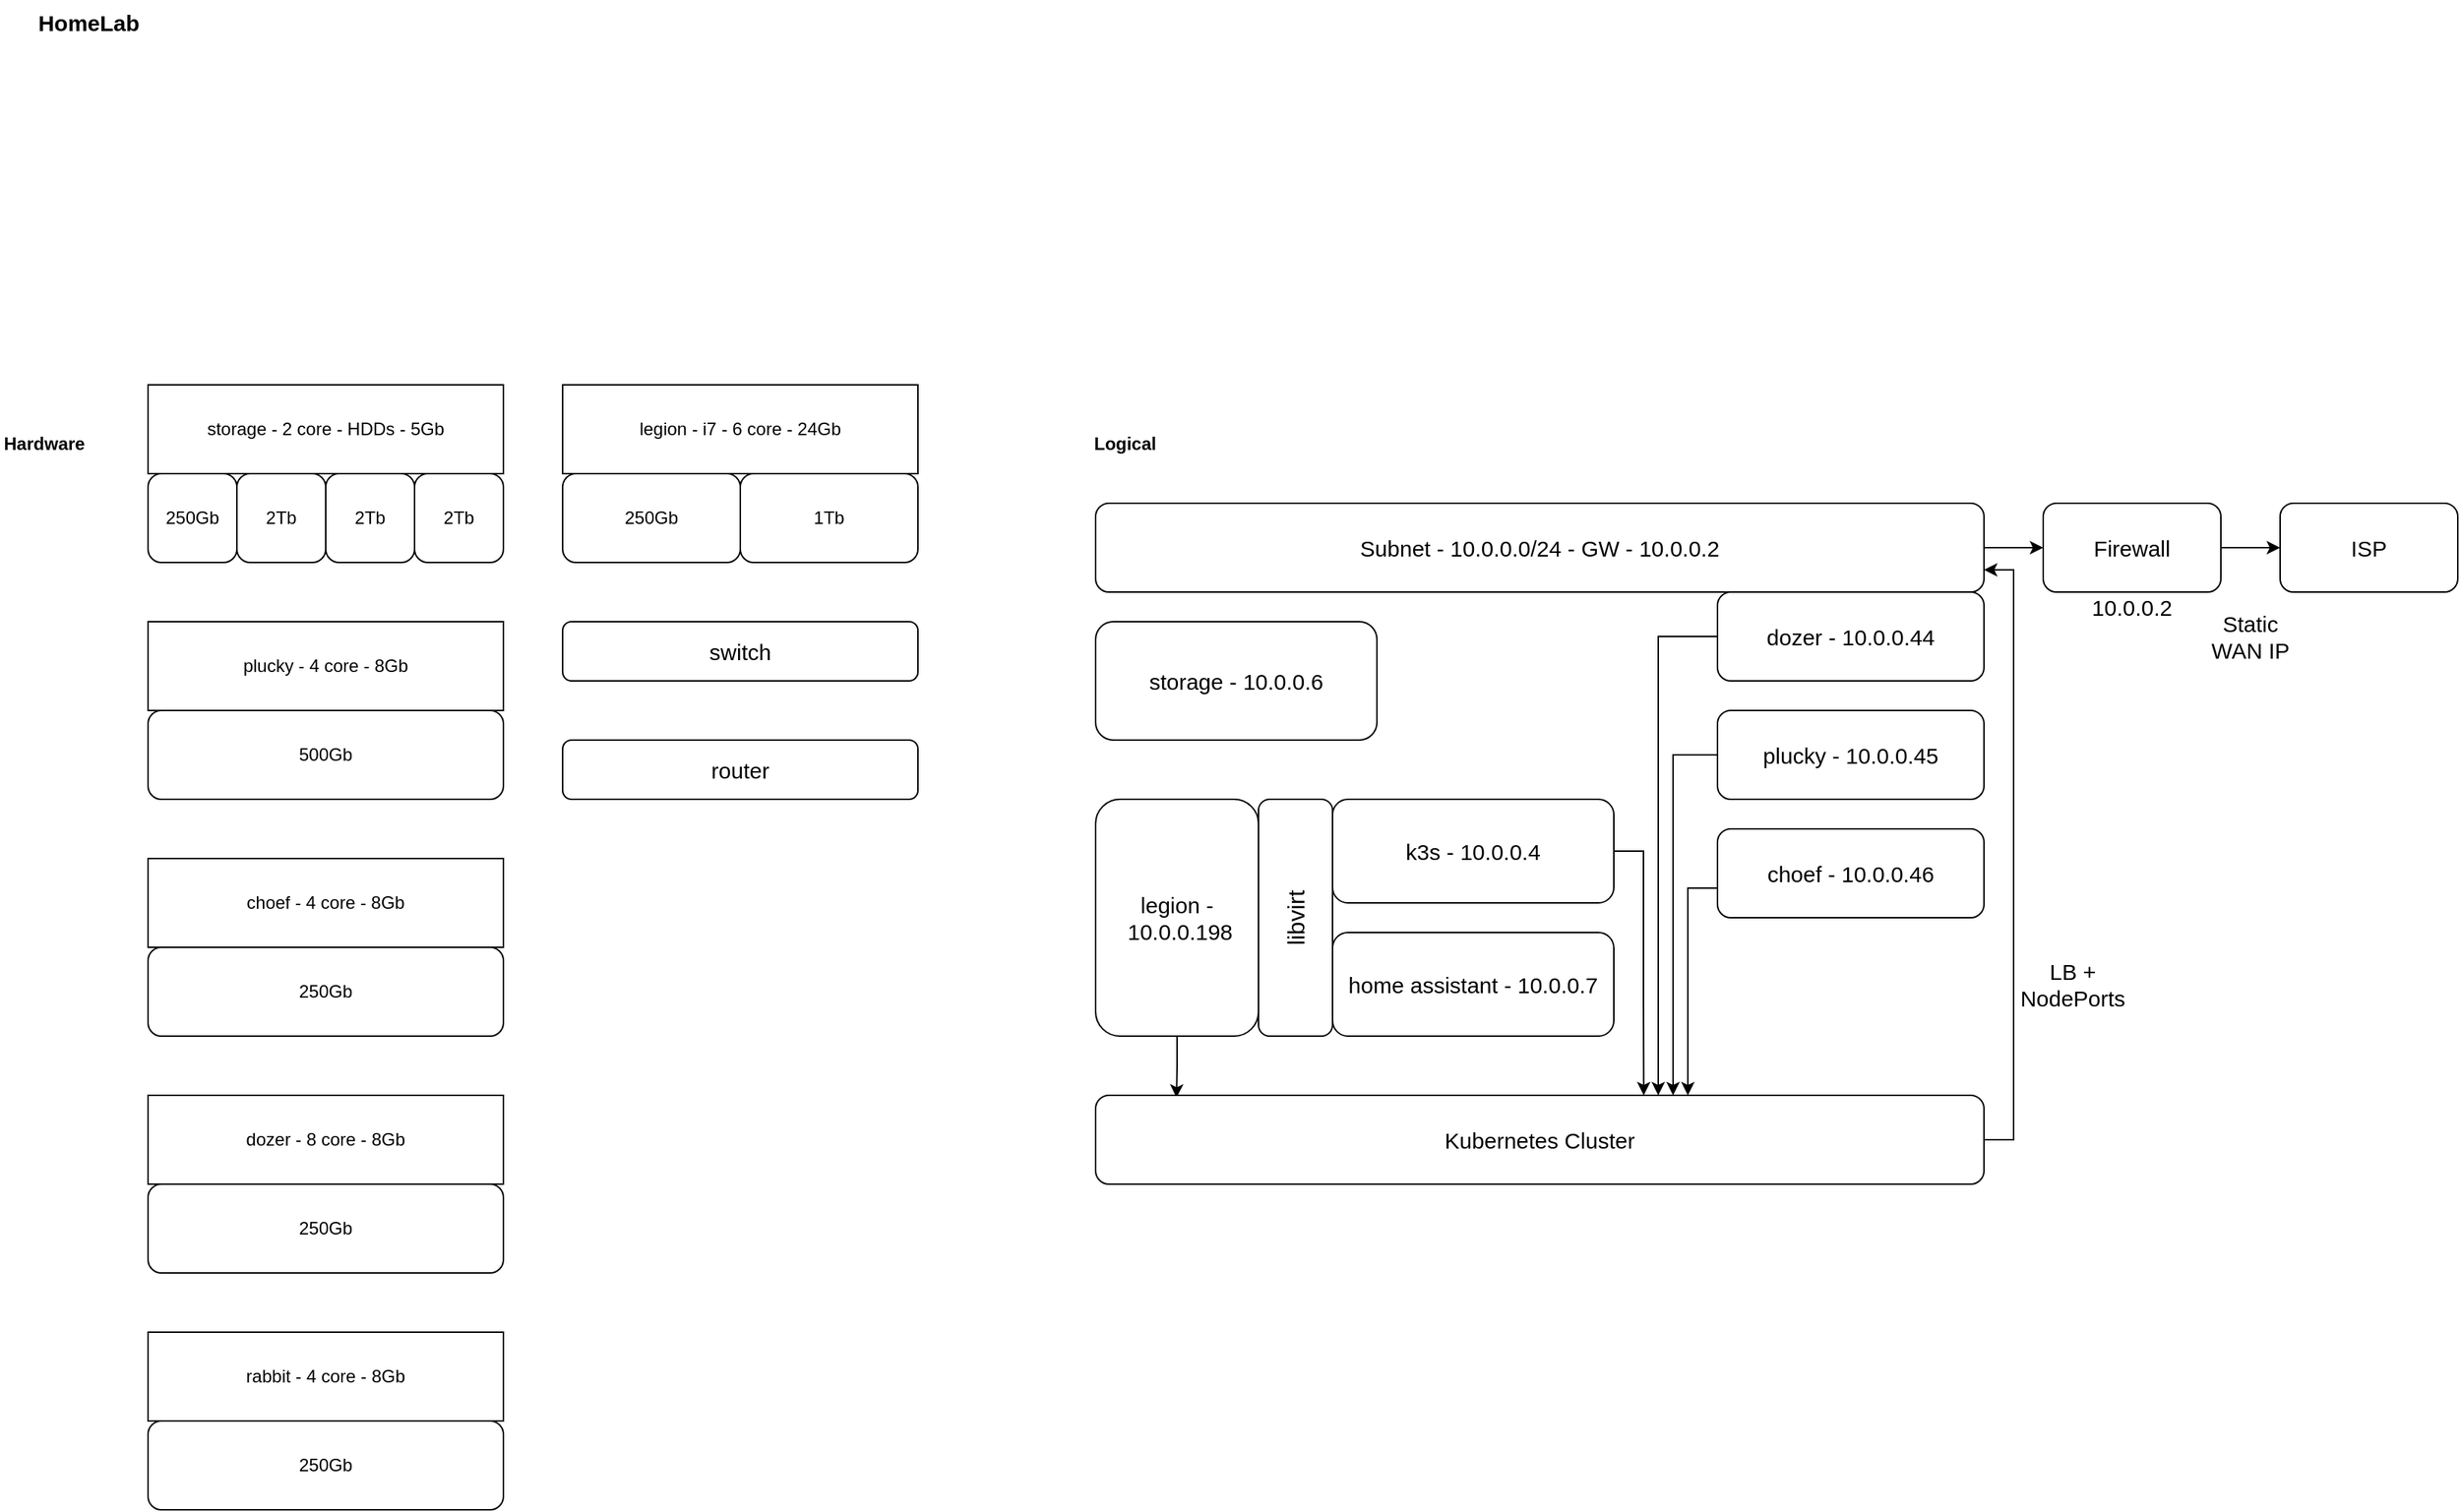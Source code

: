 <mxfile version="16.0.2" type="device" pages="2"><diagram id="ow2UwF0JuZXWTyCjWE-q" name="Basics"><mxGraphModel dx="2402" dy="1032" grid="1" gridSize="10" guides="1" tooltips="1" connect="1" arrows="1" fold="1" page="1" pageScale="1" pageWidth="1100" pageHeight="2200" math="0" shadow="0"><root><mxCell id="0"/><mxCell id="1" parent="0"/><mxCell id="RqQmH-BL0mzZGJ3yt0N3-1" value="storage - 2 core - HDDs - 5Gb" style="rounded=0;whiteSpace=wrap;html=1;" parent="1" vertex="1"><mxGeometry x="120" y="280" width="240" height="60" as="geometry"/></mxCell><mxCell id="RqQmH-BL0mzZGJ3yt0N3-2" value="HomeLab" style="text;html=1;strokeColor=none;fillColor=none;align=center;verticalAlign=middle;whiteSpace=wrap;rounded=0;fontStyle=1;fontSize=15;" parent="1" vertex="1"><mxGeometry x="50" y="20" width="60" height="30" as="geometry"/></mxCell><mxCell id="RqQmH-BL0mzZGJ3yt0N3-3" value="250Gb" style="rounded=1;whiteSpace=wrap;html=1;" parent="1" vertex="1"><mxGeometry x="120" y="340" width="60" height="60" as="geometry"/></mxCell><mxCell id="RqQmH-BL0mzZGJ3yt0N3-4" value="2Tb" style="rounded=1;whiteSpace=wrap;html=1;" parent="1" vertex="1"><mxGeometry x="180" y="340" width="60" height="60" as="geometry"/></mxCell><mxCell id="RqQmH-BL0mzZGJ3yt0N3-5" value="2Tb" style="rounded=1;whiteSpace=wrap;html=1;" parent="1" vertex="1"><mxGeometry x="240" y="340" width="60" height="60" as="geometry"/></mxCell><mxCell id="RqQmH-BL0mzZGJ3yt0N3-6" value="2Tb" style="rounded=1;whiteSpace=wrap;html=1;" parent="1" vertex="1"><mxGeometry x="300" y="340" width="60" height="60" as="geometry"/></mxCell><mxCell id="RqQmH-BL0mzZGJ3yt0N3-7" value="legion - i7 - 6 core - 24Gb" style="rounded=0;whiteSpace=wrap;html=1;" parent="1" vertex="1"><mxGeometry x="400" y="280" width="240" height="60" as="geometry"/></mxCell><mxCell id="RqQmH-BL0mzZGJ3yt0N3-8" value="250Gb" style="rounded=1;whiteSpace=wrap;html=1;" parent="1" vertex="1"><mxGeometry x="400" y="340" width="120" height="60" as="geometry"/></mxCell><mxCell id="RqQmH-BL0mzZGJ3yt0N3-9" value="1Tb" style="rounded=1;whiteSpace=wrap;html=1;" parent="1" vertex="1"><mxGeometry x="520" y="340" width="120" height="60" as="geometry"/></mxCell><mxCell id="RqQmH-BL0mzZGJ3yt0N3-13" value="Hardware" style="text;html=1;strokeColor=none;fillColor=none;align=center;verticalAlign=middle;whiteSpace=wrap;rounded=0;fontStyle=1" parent="1" vertex="1"><mxGeometry x="20" y="305" width="60" height="30" as="geometry"/></mxCell><mxCell id="RqQmH-BL0mzZGJ3yt0N3-15" value="plucky - 4 core - 8Gb" style="rounded=0;whiteSpace=wrap;html=1;" parent="1" vertex="1"><mxGeometry x="120" y="440" width="240" height="60" as="geometry"/></mxCell><mxCell id="RqQmH-BL0mzZGJ3yt0N3-16" value="500Gb" style="rounded=1;whiteSpace=wrap;html=1;" parent="1" vertex="1"><mxGeometry x="120" y="500" width="240" height="60" as="geometry"/></mxCell><mxCell id="RqQmH-BL0mzZGJ3yt0N3-18" value="choef - 4 core - 8Gb" style="rounded=0;whiteSpace=wrap;html=1;" parent="1" vertex="1"><mxGeometry x="120" y="600" width="240" height="60" as="geometry"/></mxCell><mxCell id="RqQmH-BL0mzZGJ3yt0N3-19" value="250Gb" style="rounded=1;whiteSpace=wrap;html=1;" parent="1" vertex="1"><mxGeometry x="120" y="660" width="240" height="60" as="geometry"/></mxCell><mxCell id="RqQmH-BL0mzZGJ3yt0N3-20" value="dozer - 8 core - 8Gb" style="rounded=0;whiteSpace=wrap;html=1;" parent="1" vertex="1"><mxGeometry x="120" y="760" width="240" height="60" as="geometry"/></mxCell><mxCell id="RqQmH-BL0mzZGJ3yt0N3-21" value="250Gb" style="rounded=1;whiteSpace=wrap;html=1;" parent="1" vertex="1"><mxGeometry x="120" y="820" width="240" height="60" as="geometry"/></mxCell><mxCell id="RqQmH-BL0mzZGJ3yt0N3-22" value="rabbit - 4 core - 8Gb" style="rounded=0;whiteSpace=wrap;html=1;" parent="1" vertex="1"><mxGeometry x="120" y="920" width="240" height="60" as="geometry"/></mxCell><mxCell id="RqQmH-BL0mzZGJ3yt0N3-23" value="250Gb" style="rounded=1;whiteSpace=wrap;html=1;" parent="1" vertex="1"><mxGeometry x="120" y="980" width="240" height="60" as="geometry"/></mxCell><mxCell id="RqQmH-BL0mzZGJ3yt0N3-24" value="switch" style="rounded=1;whiteSpace=wrap;html=1;fontSize=15;" parent="1" vertex="1"><mxGeometry x="400" y="440" width="240" height="40" as="geometry"/></mxCell><mxCell id="RqQmH-BL0mzZGJ3yt0N3-26" value="router" style="rounded=1;whiteSpace=wrap;html=1;fontSize=15;" parent="1" vertex="1"><mxGeometry x="400" y="520" width="240" height="40" as="geometry"/></mxCell><mxCell id="RqQmH-BL0mzZGJ3yt0N3-29" value="Logical" style="text;html=1;strokeColor=none;fillColor=none;align=center;verticalAlign=middle;whiteSpace=wrap;rounded=0;fontStyle=1" parent="1" vertex="1"><mxGeometry x="750" y="305" width="60" height="30" as="geometry"/></mxCell><mxCell id="RqQmH-BL0mzZGJ3yt0N3-52" style="edgeStyle=orthogonalEdgeStyle;rounded=0;orthogonalLoop=1;jettySize=auto;html=1;fontSize=15;" parent="1" source="RqQmH-BL0mzZGJ3yt0N3-30" target="RqQmH-BL0mzZGJ3yt0N3-47" edge="1"><mxGeometry relative="1" as="geometry"/></mxCell><mxCell id="RqQmH-BL0mzZGJ3yt0N3-30" value="Subnet - 10.0.0.0/24 - GW - 10.0.0.2" style="rounded=1;whiteSpace=wrap;html=1;fontSize=15;" parent="1" vertex="1"><mxGeometry x="760" y="360" width="600" height="60" as="geometry"/></mxCell><mxCell id="RqQmH-BL0mzZGJ3yt0N3-31" value="storage -&amp;nbsp;10.0.0.6" style="rounded=1;whiteSpace=wrap;html=1;fontSize=15;" parent="1" vertex="1"><mxGeometry x="760" y="440" width="190" height="80" as="geometry"/></mxCell><mxCell id="RqQmH-BL0mzZGJ3yt0N3-45" style="edgeStyle=orthogonalEdgeStyle;rounded=0;orthogonalLoop=1;jettySize=auto;html=1;entryX=0.617;entryY=0;entryDx=0;entryDy=0;entryPerimeter=0;fontSize=15;" parent="1" source="RqQmH-BL0mzZGJ3yt0N3-32" target="RqQmH-BL0mzZGJ3yt0N3-40" edge="1"><mxGeometry relative="1" as="geometry"><Array as="points"><mxPoint x="1130" y="595"/><mxPoint x="1130" y="695"/><mxPoint x="1130" y="695"/></Array></mxGeometry></mxCell><mxCell id="RqQmH-BL0mzZGJ3yt0N3-32" value="k3s - 10.0.0.4" style="rounded=1;whiteSpace=wrap;html=1;fontSize=15;" parent="1" vertex="1"><mxGeometry x="920" y="560" width="190" height="70" as="geometry"/></mxCell><mxCell id="RqQmH-BL0mzZGJ3yt0N3-46" style="edgeStyle=orthogonalEdgeStyle;rounded=0;orthogonalLoop=1;jettySize=auto;html=1;entryX=0.091;entryY=0.026;entryDx=0;entryDy=0;entryPerimeter=0;fontSize=15;" parent="1" source="RqQmH-BL0mzZGJ3yt0N3-33" target="RqQmH-BL0mzZGJ3yt0N3-40" edge="1"><mxGeometry relative="1" as="geometry"/></mxCell><mxCell id="RqQmH-BL0mzZGJ3yt0N3-33" value="legion -&amp;nbsp;10.0.0.198" style="rounded=1;whiteSpace=wrap;html=1;fontSize=15;" parent="1" vertex="1"><mxGeometry x="760" y="560" width="110" height="160" as="geometry"/></mxCell><mxCell id="RqQmH-BL0mzZGJ3yt0N3-34" value="home assistant - 10.0.0.7" style="rounded=1;whiteSpace=wrap;html=1;fontSize=15;" parent="1" vertex="1"><mxGeometry x="920" y="650" width="190" height="70" as="geometry"/></mxCell><mxCell id="RqQmH-BL0mzZGJ3yt0N3-35" value="libvirt" style="rounded=1;whiteSpace=wrap;html=1;fontSize=16;horizontal=0;verticalAlign=middle;" parent="1" vertex="1"><mxGeometry x="870" y="560" width="50" height="160" as="geometry"/></mxCell><mxCell id="RqQmH-BL0mzZGJ3yt0N3-43" style="edgeStyle=orthogonalEdgeStyle;rounded=0;orthogonalLoop=1;jettySize=auto;html=1;fontSize=15;" parent="1" source="RqQmH-BL0mzZGJ3yt0N3-36" target="RqQmH-BL0mzZGJ3yt0N3-40" edge="1"><mxGeometry relative="1" as="geometry"><Array as="points"><mxPoint x="1140" y="450"/></Array></mxGeometry></mxCell><mxCell id="RqQmH-BL0mzZGJ3yt0N3-36" value="dozer -&amp;nbsp;10.0.0.44" style="rounded=1;whiteSpace=wrap;html=1;fontSize=15;" parent="1" vertex="1"><mxGeometry x="1180" y="420" width="180" height="60" as="geometry"/></mxCell><mxCell id="RqQmH-BL0mzZGJ3yt0N3-42" style="edgeStyle=orthogonalEdgeStyle;rounded=0;orthogonalLoop=1;jettySize=auto;html=1;fontSize=15;" parent="1" source="RqQmH-BL0mzZGJ3yt0N3-37" target="RqQmH-BL0mzZGJ3yt0N3-40" edge="1"><mxGeometry relative="1" as="geometry"><mxPoint x="1150" y="700" as="targetPoint"/><Array as="points"><mxPoint x="1150" y="530"/></Array></mxGeometry></mxCell><mxCell id="RqQmH-BL0mzZGJ3yt0N3-37" value="plucky -&amp;nbsp;10.0.0.45" style="rounded=1;whiteSpace=wrap;html=1;fontSize=15;" parent="1" vertex="1"><mxGeometry x="1180" y="500" width="180" height="60" as="geometry"/></mxCell><mxCell id="RqQmH-BL0mzZGJ3yt0N3-41" style="edgeStyle=orthogonalEdgeStyle;rounded=0;orthogonalLoop=1;jettySize=auto;html=1;fontSize=15;" parent="1" source="RqQmH-BL0mzZGJ3yt0N3-38" target="RqQmH-BL0mzZGJ3yt0N3-40" edge="1"><mxGeometry relative="1" as="geometry"><Array as="points"><mxPoint x="1160" y="620"/></Array></mxGeometry></mxCell><mxCell id="RqQmH-BL0mzZGJ3yt0N3-38" value="choef - 10.0.0.46" style="rounded=1;whiteSpace=wrap;html=1;fontSize=15;" parent="1" vertex="1"><mxGeometry x="1180" y="580" width="180" height="60" as="geometry"/></mxCell><mxCell id="RqQmH-BL0mzZGJ3yt0N3-55" style="edgeStyle=orthogonalEdgeStyle;rounded=0;orthogonalLoop=1;jettySize=auto;html=1;entryX=1;entryY=0.75;entryDx=0;entryDy=0;fontSize=15;" parent="1" source="RqQmH-BL0mzZGJ3yt0N3-40" target="RqQmH-BL0mzZGJ3yt0N3-30" edge="1"><mxGeometry relative="1" as="geometry"><Array as="points"><mxPoint x="1380" y="790"/><mxPoint x="1380" y="405"/></Array></mxGeometry></mxCell><mxCell id="RqQmH-BL0mzZGJ3yt0N3-40" value="Kubernetes Cluster" style="rounded=1;whiteSpace=wrap;html=1;fontSize=15;" parent="1" vertex="1"><mxGeometry x="760" y="760" width="600" height="60" as="geometry"/></mxCell><mxCell id="RqQmH-BL0mzZGJ3yt0N3-53" style="edgeStyle=orthogonalEdgeStyle;rounded=0;orthogonalLoop=1;jettySize=auto;html=1;entryX=0;entryY=0.5;entryDx=0;entryDy=0;fontSize=15;" parent="1" source="RqQmH-BL0mzZGJ3yt0N3-47" target="RqQmH-BL0mzZGJ3yt0N3-50" edge="1"><mxGeometry relative="1" as="geometry"/></mxCell><mxCell id="RqQmH-BL0mzZGJ3yt0N3-47" value="Firewall" style="rounded=1;whiteSpace=wrap;html=1;fontSize=15;" parent="1" vertex="1"><mxGeometry x="1400" y="360" width="120" height="60" as="geometry"/></mxCell><mxCell id="RqQmH-BL0mzZGJ3yt0N3-48" value="10.0.0.2" style="text;html=1;strokeColor=none;fillColor=none;align=center;verticalAlign=middle;whiteSpace=wrap;rounded=0;fontSize=15;" parent="1" vertex="1"><mxGeometry x="1430" y="420" width="60" height="20" as="geometry"/></mxCell><mxCell id="RqQmH-BL0mzZGJ3yt0N3-50" value="ISP" style="rounded=1;whiteSpace=wrap;html=1;fontSize=15;" parent="1" vertex="1"><mxGeometry x="1560" y="360" width="120" height="60" as="geometry"/></mxCell><mxCell id="RqQmH-BL0mzZGJ3yt0N3-51" value="Static WAN IP" style="text;html=1;strokeColor=none;fillColor=none;align=center;verticalAlign=middle;whiteSpace=wrap;rounded=0;fontSize=15;" parent="1" vertex="1"><mxGeometry x="1510" y="435" width="60" height="30" as="geometry"/></mxCell><mxCell id="RqQmH-BL0mzZGJ3yt0N3-54" value="LB + NodePorts" style="text;html=1;strokeColor=none;fillColor=none;align=center;verticalAlign=middle;whiteSpace=wrap;rounded=0;fontSize=15;" parent="1" vertex="1"><mxGeometry x="1390" y="670" width="60" height="30" as="geometry"/></mxCell></root></mxGraphModel></diagram><diagram id="TyHy-rX9-ANf2c6Oqzay" name="Bootstrapping"><mxGraphModel dx="2472" dy="590" grid="1" gridSize="10" guides="1" tooltips="1" connect="1" arrows="1" fold="1" page="1" pageScale="1" pageWidth="1100" pageHeight="2200" math="0" shadow="0"><root><mxCell id="_qcqxMq1UR2o1HqAeO02-0"/><mxCell id="_qcqxMq1UR2o1HqAeO02-1" parent="_qcqxMq1UR2o1HqAeO02-0"/><mxCell id="_qcqxMq1UR2o1HqAeO02-5" style="edgeStyle=orthogonalEdgeStyle;rounded=0;orthogonalLoop=1;jettySize=auto;html=1;fontSize=15;" parent="_qcqxMq1UR2o1HqAeO02-1" source="uXZ1N0vJ3zkwXQn1-dYK-1" target="_qcqxMq1UR2o1HqAeO02-3" edge="1"><mxGeometry relative="1" as="geometry"><mxPoint x="223.5" y="440" as="sourcePoint"/></mxGeometry></mxCell><mxCell id="uXZ1N0vJ3zkwXQn1-dYK-10" style="edgeStyle=orthogonalEdgeStyle;rounded=0;orthogonalLoop=1;jettySize=auto;html=1;" edge="1" parent="_qcqxMq1UR2o1HqAeO02-1" source="_qcqxMq1UR2o1HqAeO02-2" target="uXZ1N0vJ3zkwXQn1-dYK-7"><mxGeometry relative="1" as="geometry"/></mxCell><mxCell id="_qcqxMq1UR2o1HqAeO02-2" value="deploy k3s" style="rounded=0;whiteSpace=wrap;html=1;fontSize=15;" parent="_qcqxMq1UR2o1HqAeO02-1" vertex="1"><mxGeometry x="160" y="160" width="120" height="60" as="geometry"/></mxCell><mxCell id="_qcqxMq1UR2o1HqAeO02-61" style="edgeStyle=orthogonalEdgeStyle;rounded=0;orthogonalLoop=1;jettySize=auto;html=1;fontSize=15;startArrow=none;startFill=0;endArrow=classic;endFill=1;" parent="_qcqxMq1UR2o1HqAeO02-1" source="_qcqxMq1UR2o1HqAeO02-3" target="_qcqxMq1UR2o1HqAeO02-59" edge="1"><mxGeometry relative="1" as="geometry"/></mxCell><mxCell id="_qcqxMq1UR2o1HqAeO02-3" value="deploy argocd" style="rounded=0;whiteSpace=wrap;html=1;fontSize=15;" parent="_qcqxMq1UR2o1HqAeO02-1" vertex="1"><mxGeometry x="160.5" y="480" width="120" height="60" as="geometry"/></mxCell><mxCell id="_qcqxMq1UR2o1HqAeO02-8" style="edgeStyle=orthogonalEdgeStyle;rounded=0;orthogonalLoop=1;jettySize=auto;html=1;fontSize=15;" parent="_qcqxMq1UR2o1HqAeO02-1" source="_qcqxMq1UR2o1HqAeO02-7" target="_qcqxMq1UR2o1HqAeO02-2" edge="1"><mxGeometry relative="1" as="geometry"/></mxCell><mxCell id="_qcqxMq1UR2o1HqAeO02-7" value="Setup OS" style="rounded=0;whiteSpace=wrap;html=1;fontSize=15;" parent="_qcqxMq1UR2o1HqAeO02-1" vertex="1"><mxGeometry x="160" y="40" width="120" height="60" as="geometry"/></mxCell><mxCell id="_qcqxMq1UR2o1HqAeO02-11" value="ubuntu-minimal usb" style="text;html=1;strokeColor=none;fillColor=none;align=center;verticalAlign=middle;whiteSpace=wrap;rounded=0;fontSize=15;" parent="_qcqxMq1UR2o1HqAeO02-1" vertex="1"><mxGeometry x="290" y="55" width="140" height="30" as="geometry"/></mxCell><mxCell id="_qcqxMq1UR2o1HqAeO02-12" value="ssh -&amp;gt; k3s new" style="text;html=1;strokeColor=none;fillColor=none;align=center;verticalAlign=middle;whiteSpace=wrap;rounded=0;fontSize=15;" parent="_qcqxMq1UR2o1HqAeO02-1" vertex="1"><mxGeometry x="290" y="175" width="110" height="30" as="geometry"/></mxCell><mxCell id="_qcqxMq1UR2o1HqAeO02-13" value="HomeLab Start" style="text;html=1;strokeColor=none;fillColor=none;align=left;verticalAlign=middle;whiteSpace=wrap;rounded=0;fontSize=15;" parent="_qcqxMq1UR2o1HqAeO02-1" vertex="1"><mxGeometry x="40" y="10" width="130" height="30" as="geometry"/></mxCell><mxCell id="_qcqxMq1UR2o1HqAeO02-14" value="Homelab Expand" style="text;html=1;strokeColor=none;fillColor=none;align=left;verticalAlign=middle;whiteSpace=wrap;rounded=0;fontSize=15;" parent="_qcqxMq1UR2o1HqAeO02-1" vertex="1"><mxGeometry x="480" y="10" width="120" height="30" as="geometry"/></mxCell><mxCell id="_qcqxMq1UR2o1HqAeO02-15" value="helm" style="text;html=1;strokeColor=none;fillColor=none;align=center;verticalAlign=middle;whiteSpace=wrap;rounded=0;fontSize=12;" parent="_qcqxMq1UR2o1HqAeO02-1" vertex="1"><mxGeometry x="130.5" y="455" width="80" height="30" as="geometry"/></mxCell><mxCell id="_qcqxMq1UR2o1HqAeO02-39" style="edgeStyle=orthogonalEdgeStyle;rounded=0;orthogonalLoop=1;jettySize=auto;html=1;fontSize=15;endArrow=none;endFill=0;" parent="_qcqxMq1UR2o1HqAeO02-1" source="_qcqxMq1UR2o1HqAeO02-16" target="_qcqxMq1UR2o1HqAeO02-38" edge="1"><mxGeometry relative="1" as="geometry"/></mxCell><mxCell id="_qcqxMq1UR2o1HqAeO02-16" value="keycloak" style="rounded=1;whiteSpace=wrap;html=1;fontSize=15;" parent="_qcqxMq1UR2o1HqAeO02-1" vertex="1"><mxGeometry x="730.5" y="495" width="120" height="30" as="geometry"/></mxCell><mxCell id="_qcqxMq1UR2o1HqAeO02-17" value="rancher" style="rounded=1;whiteSpace=wrap;html=1;fontSize=15;fillColor=#d5e8d4;strokeColor=#82b366;" parent="_qcqxMq1UR2o1HqAeO02-1" vertex="1"><mxGeometry x="730.5" y="595" width="120" height="30" as="geometry"/></mxCell><mxCell id="_qcqxMq1UR2o1HqAeO02-20" value="postgresql" style="rounded=1;whiteSpace=wrap;html=1;fontSize=15;" parent="_qcqxMq1UR2o1HqAeO02-1" vertex="1"><mxGeometry x="730.5" y="625" width="120" height="30" as="geometry"/></mxCell><mxCell id="_qcqxMq1UR2o1HqAeO02-21" value="prometheus" style="rounded=1;whiteSpace=wrap;html=1;fontSize=15;" parent="_qcqxMq1UR2o1HqAeO02-1" vertex="1"><mxGeometry x="730.5" y="655" width="120" height="30" as="geometry"/></mxCell><mxCell id="_qcqxMq1UR2o1HqAeO02-22" value="grafana" style="rounded=1;whiteSpace=wrap;html=1;fontSize=15;fillColor=#d5e8d4;strokeColor=#82b366;" parent="_qcqxMq1UR2o1HqAeO02-1" vertex="1"><mxGeometry x="730.5" y="685" width="120" height="30" as="geometry"/></mxCell><mxCell id="_qcqxMq1UR2o1HqAeO02-24" value="kafka" style="rounded=1;whiteSpace=wrap;html=1;fontSize=15;" parent="_qcqxMq1UR2o1HqAeO02-1" vertex="1"><mxGeometry x="730.5" y="715" width="120" height="30" as="geometry"/></mxCell><mxCell id="_qcqxMq1UR2o1HqAeO02-25" value="s3emu" style="rounded=1;whiteSpace=wrap;html=1;fontSize=15;" parent="_qcqxMq1UR2o1HqAeO02-1" vertex="1"><mxGeometry x="730.5" y="745" width="120" height="30" as="geometry"/></mxCell><mxCell id="_qcqxMq1UR2o1HqAeO02-28" value="deploy k3s" style="rounded=0;whiteSpace=wrap;html=1;fontSize=15;" parent="_qcqxMq1UR2o1HqAeO02-1" vertex="1"><mxGeometry x="600" y="160" width="120" height="60" as="geometry"/></mxCell><mxCell id="_qcqxMq1UR2o1HqAeO02-29" style="edgeStyle=orthogonalEdgeStyle;rounded=0;orthogonalLoop=1;jettySize=auto;html=1;fontSize=15;" parent="_qcqxMq1UR2o1HqAeO02-1" source="_qcqxMq1UR2o1HqAeO02-30" target="_qcqxMq1UR2o1HqAeO02-28" edge="1"><mxGeometry relative="1" as="geometry"/></mxCell><mxCell id="_qcqxMq1UR2o1HqAeO02-30" value="Setup OS" style="rounded=0;whiteSpace=wrap;html=1;fontSize=15;" parent="_qcqxMq1UR2o1HqAeO02-1" vertex="1"><mxGeometry x="600" y="40" width="120" height="60" as="geometry"/></mxCell><mxCell id="_qcqxMq1UR2o1HqAeO02-31" value="ubuntu-minimal usb" style="text;html=1;strokeColor=none;fillColor=none;align=center;verticalAlign=middle;whiteSpace=wrap;rounded=0;fontSize=15;" parent="_qcqxMq1UR2o1HqAeO02-1" vertex="1"><mxGeometry x="730" y="55" width="140" height="30" as="geometry"/></mxCell><mxCell id="_qcqxMq1UR2o1HqAeO02-32" value="ssh -&amp;gt; k3s join" style="text;html=1;strokeColor=none;fillColor=none;align=center;verticalAlign=middle;whiteSpace=wrap;rounded=0;fontSize=15;" parent="_qcqxMq1UR2o1HqAeO02-1" vertex="1"><mxGeometry x="730" y="175" width="100" height="30" as="geometry"/></mxCell><mxCell id="_qcqxMq1UR2o1HqAeO02-37" value="vikunja" style="rounded=1;whiteSpace=wrap;html=1;fontSize=15;fillColor=#d5e8d4;strokeColor=#82b366;" parent="_qcqxMq1UR2o1HqAeO02-1" vertex="1"><mxGeometry x="730.5" y="775" width="120" height="30" as="geometry"/></mxCell><mxCell id="_qcqxMq1UR2o1HqAeO02-45" style="edgeStyle=orthogonalEdgeStyle;rounded=0;orthogonalLoop=1;jettySize=auto;html=1;entryX=1;entryY=0.5;entryDx=0;entryDy=0;fontSize=15;endArrow=classic;endFill=1;startArrow=none;startFill=0;" parent="_qcqxMq1UR2o1HqAeO02-1" source="_qcqxMq1UR2o1HqAeO02-38" target="_qcqxMq1UR2o1HqAeO02-44" edge="1"><mxGeometry relative="1" as="geometry"><Array as="points"><mxPoint x="950.5" y="550"/></Array></mxGeometry></mxCell><mxCell id="_qcqxMq1UR2o1HqAeO02-49" style="edgeStyle=orthogonalEdgeStyle;rounded=0;orthogonalLoop=1;jettySize=auto;html=1;fontSize=15;startArrow=none;startFill=0;endArrow=classic;endFill=1;" parent="_qcqxMq1UR2o1HqAeO02-1" source="_qcqxMq1UR2o1HqAeO02-38" target="_qcqxMq1UR2o1HqAeO02-41" edge="1"><mxGeometry relative="1" as="geometry"><Array as="points"><mxPoint x="1100.5" y="510"/></Array></mxGeometry></mxCell><mxCell id="_qcqxMq1UR2o1HqAeO02-38" value="bootstrap infra realm" style="rounded=1;whiteSpace=wrap;html=1;fontSize=15;fillColor=#d5e8d4;strokeColor=#82b366;" parent="_qcqxMq1UR2o1HqAeO02-1" vertex="1"><mxGeometry x="880.5" y="495" width="150" height="30" as="geometry"/></mxCell><mxCell id="_qcqxMq1UR2o1HqAeO02-41" value="&lt;pre class=&quot;highlight&quot; style=&quot;box-sizing: border-box ; font-size: 0.875em ; direction: ltr ; unicode-bidi: bidi-override ; display: block ; margin-top: 0px ; margin-bottom: 1rem ; overflow: auto ; background-color: rgb(239 , 239 , 239) ; border: 1px solid rgb(208 , 208 , 208) ; padding: 1rem ; color: rgb(33 , 37 , 41) ; font-style: normal ; font-weight: 400 ; letter-spacing: normal ; text-indent: 0px ; text-transform: none ; word-spacing: 0px&quot;&gt;&lt;code class=&quot;language-yaml&quot; style=&quot;box-sizing: border-box ; font-size: inherit ; direction: ltr ; unicode-bidi: bidi-override ; color: inherit ; overflow-wrap: break-word ; word-break: normal ; background-color: rgb(239 , 239 , 239) ; padding: 0px&quot;&gt;kind: KeycloakRealmImport&lt;/code&gt;&lt;/pre&gt;" style="text;whiteSpace=wrap;html=1;fontSize=15;" parent="_qcqxMq1UR2o1HqAeO02-1" vertex="1"><mxGeometry x="970.5" y="540" width="260" height="80" as="geometry"/></mxCell><mxCell id="_qcqxMq1UR2o1HqAeO02-46" style="edgeStyle=orthogonalEdgeStyle;rounded=0;orthogonalLoop=1;jettySize=auto;html=1;entryX=0.5;entryY=0;entryDx=0;entryDy=0;fontSize=15;startArrow=none;startFill=0;endArrow=classic;endFill=1;" parent="_qcqxMq1UR2o1HqAeO02-1" source="_qcqxMq1UR2o1HqAeO02-44" target="_qcqxMq1UR2o1HqAeO02-17" edge="1"><mxGeometry relative="1" as="geometry"/></mxCell><mxCell id="_qcqxMq1UR2o1HqAeO02-44" value="registration token" style="rounded=1;whiteSpace=wrap;html=1;fontSize=15;" parent="_qcqxMq1UR2o1HqAeO02-1" vertex="1"><mxGeometry x="730.5" y="535" width="120" height="30" as="geometry"/></mxCell><mxCell id="_qcqxMq1UR2o1HqAeO02-48" style="edgeStyle=orthogonalEdgeStyle;rounded=0;orthogonalLoop=1;jettySize=auto;html=1;fontSize=15;startArrow=none;startFill=0;endArrow=classic;endFill=1;" parent="_qcqxMq1UR2o1HqAeO02-1" source="_qcqxMq1UR2o1HqAeO02-47" target="_qcqxMq1UR2o1HqAeO02-16" edge="1"><mxGeometry relative="1" as="geometry"/></mxCell><mxCell id="_qcqxMq1UR2o1HqAeO02-47" value="Operator" style="text;html=1;strokeColor=none;fillColor=none;align=center;verticalAlign=middle;whiteSpace=wrap;rounded=0;fontSize=15;" parent="_qcqxMq1UR2o1HqAeO02-1" vertex="1"><mxGeometry x="760.5" y="420" width="60" height="30" as="geometry"/></mxCell><mxCell id="_qcqxMq1UR2o1HqAeO02-51" style="edgeStyle=orthogonalEdgeStyle;rounded=0;orthogonalLoop=1;jettySize=auto;html=1;entryX=0.919;entryY=-0.094;entryDx=0;entryDy=0;entryPerimeter=0;fontSize=15;startArrow=none;startFill=0;endArrow=classic;endFill=1;" parent="_qcqxMq1UR2o1HqAeO02-1" target="_qcqxMq1UR2o1HqAeO02-16" edge="1"><mxGeometry relative="1" as="geometry"><mxPoint x="900.5" y="450" as="sourcePoint"/></mxGeometry></mxCell><mxCell id="_qcqxMq1UR2o1HqAeO02-50" value="&lt;pre class=&quot;highlight&quot; style=&quot;box-sizing: border-box ; font-size: 0.875em ; direction: ltr ; unicode-bidi: bidi-override ; display: block ; margin-top: 0px ; margin-bottom: 1rem ; overflow: auto ; background-color: rgb(239 , 239 , 239) ; border: 1px solid rgb(208 , 208 , 208) ; padding: 1rem ; color: rgb(33 , 37 , 41) ; font-style: normal ; font-weight: 400 ; letter-spacing: normal ; text-indent: 0px ; text-transform: none ; word-spacing: 0px&quot;&gt;&lt;code class=&quot;language-yaml&quot; style=&quot;box-sizing: border-box ; font-size: inherit ; direction: ltr ; unicode-bidi: bidi-override ; color: inherit ; overflow-wrap: break-word ; word-break: normal ; background-color: rgb(239 , 239 , 239) ; padding: 0px&quot;&gt;kind: Keycloak&lt;/code&gt;&lt;/pre&gt;" style="text;whiteSpace=wrap;html=1;fontSize=15;" parent="_qcqxMq1UR2o1HqAeO02-1" vertex="1"><mxGeometry x="903.5" y="440" width="170" height="60" as="geometry"/></mxCell><mxCell id="_qcqxMq1UR2o1HqAeO02-57" style="edgeStyle=orthogonalEdgeStyle;rounded=0;orthogonalLoop=1;jettySize=auto;html=1;fontSize=15;startArrow=none;startFill=0;endArrow=classic;endFill=1;" parent="_qcqxMq1UR2o1HqAeO02-1" source="uXZ1N0vJ3zkwXQn1-dYK-3" target="_qcqxMq1UR2o1HqAeO02-56" edge="1"><mxGeometry relative="1" as="geometry"><mxPoint x="-56.5" y="440" as="sourcePoint"/></mxGeometry></mxCell><mxCell id="uXZ1N0vJ3zkwXQn1-dYK-6" style="edgeStyle=orthogonalEdgeStyle;rounded=0;orthogonalLoop=1;jettySize=auto;html=1;" edge="1" parent="_qcqxMq1UR2o1HqAeO02-1" source="_qcqxMq1UR2o1HqAeO02-55" target="uXZ1N0vJ3zkwXQn1-dYK-3"><mxGeometry relative="1" as="geometry"/></mxCell><mxCell id="_qcqxMq1UR2o1HqAeO02-55" value="github repo" style="rounded=1;whiteSpace=wrap;html=1;fontSize=15;" parent="_qcqxMq1UR2o1HqAeO02-1" vertex="1"><mxGeometry x="-120" y="160" width="120" height="60" as="geometry"/></mxCell><mxCell id="uXZ1N0vJ3zkwXQn1-dYK-17" style="edgeStyle=orthogonalEdgeStyle;rounded=0;orthogonalLoop=1;jettySize=auto;html=1;fontSize=12;" edge="1" parent="_qcqxMq1UR2o1HqAeO02-1" source="_qcqxMq1UR2o1HqAeO02-56" target="_qcqxMq1UR2o1HqAeO02-3"><mxGeometry relative="1" as="geometry"/></mxCell><mxCell id="_qcqxMq1UR2o1HqAeO02-56" value="ssh key for argo" style="rounded=1;whiteSpace=wrap;html=1;fontSize=15;" parent="_qcqxMq1UR2o1HqAeO02-1" vertex="1"><mxGeometry x="-119.5" y="480" width="120" height="60" as="geometry"/></mxCell><mxCell id="_qcqxMq1UR2o1HqAeO02-64" style="edgeStyle=orthogonalEdgeStyle;rounded=0;orthogonalLoop=1;jettySize=auto;html=1;fontSize=15;startArrow=none;startFill=0;endArrow=classic;endFill=1;" parent="_qcqxMq1UR2o1HqAeO02-1" source="_qcqxMq1UR2o1HqAeO02-59" target="_qcqxMq1UR2o1HqAeO02-63" edge="1"><mxGeometry relative="1" as="geometry"/></mxCell><mxCell id="uXZ1N0vJ3zkwXQn1-dYK-46" style="edgeStyle=orthogonalEdgeStyle;rounded=0;orthogonalLoop=1;jettySize=auto;html=1;entryX=0;entryY=0.5;entryDx=0;entryDy=0;fontSize=12;" edge="1" parent="_qcqxMq1UR2o1HqAeO02-1" source="_qcqxMq1UR2o1HqAeO02-59" target="uXZ1N0vJ3zkwXQn1-dYK-43"><mxGeometry relative="1" as="geometry"/></mxCell><mxCell id="_qcqxMq1UR2o1HqAeO02-59" value="ArgoProject" style="rounded=1;whiteSpace=wrap;html=1;fontSize=15;" parent="_qcqxMq1UR2o1HqAeO02-1" vertex="1"><mxGeometry x="320.5" y="480" width="120" height="60" as="geometry"/></mxCell><mxCell id="_qcqxMq1UR2o1HqAeO02-66" style="edgeStyle=orthogonalEdgeStyle;rounded=0;orthogonalLoop=1;jettySize=auto;html=1;fontSize=15;startArrow=none;startFill=0;endArrow=classic;endFill=1;" parent="_qcqxMq1UR2o1HqAeO02-1" source="_qcqxMq1UR2o1HqAeO02-63" target="_qcqxMq1UR2o1HqAeO02-16" edge="1"><mxGeometry relative="1" as="geometry"/></mxCell><mxCell id="_qcqxMq1UR2o1HqAeO02-67" style="edgeStyle=orthogonalEdgeStyle;rounded=0;orthogonalLoop=1;jettySize=auto;html=1;entryX=0;entryY=0.5;entryDx=0;entryDy=0;fontSize=15;startArrow=none;startFill=0;endArrow=classic;endFill=1;" parent="_qcqxMq1UR2o1HqAeO02-1" source="_qcqxMq1UR2o1HqAeO02-63" target="_qcqxMq1UR2o1HqAeO02-37" edge="1"><mxGeometry relative="1" as="geometry"/></mxCell><mxCell id="_qcqxMq1UR2o1HqAeO02-63" value="Infrastructure Project" style="rounded=1;whiteSpace=wrap;html=1;fontSize=15;" parent="_qcqxMq1UR2o1HqAeO02-1" vertex="1"><mxGeometry x="520.5" y="480" width="120" height="60" as="geometry"/></mxCell><mxCell id="_qcqxMq1UR2o1HqAeO02-65" value="helm" style="text;html=1;strokeColor=none;fillColor=none;align=center;verticalAlign=middle;whiteSpace=wrap;rounded=0;fontSize=12;" parent="_qcqxMq1UR2o1HqAeO02-1" vertex="1"><mxGeometry x="510.5" y="458" width="60" height="30" as="geometry"/></mxCell><mxCell id="uXZ1N0vJ3zkwXQn1-dYK-0" value="manual" style="text;html=1;strokeColor=none;fillColor=none;align=center;verticalAlign=middle;whiteSpace=wrap;rounded=0;" vertex="1" parent="_qcqxMq1UR2o1HqAeO02-1"><mxGeometry x="-136.5" y="458" width="60" height="30" as="geometry"/></mxCell><mxCell id="uXZ1N0vJ3zkwXQn1-dYK-1" value="deploy harbor" style="rounded=0;whiteSpace=wrap;html=1;fontSize=15;" vertex="1" parent="_qcqxMq1UR2o1HqAeO02-1"><mxGeometry x="160.5" y="360" width="120" height="60" as="geometry"/></mxCell><mxCell id="uXZ1N0vJ3zkwXQn1-dYK-2" value="push custom argo image" style="text;html=1;strokeColor=none;fillColor=none;align=center;verticalAlign=middle;whiteSpace=wrap;rounded=0;" vertex="1" parent="_qcqxMq1UR2o1HqAeO02-1"><mxGeometry x="10.5" y="360" width="140" height="30" as="geometry"/></mxCell><mxCell id="uXZ1N0vJ3zkwXQn1-dYK-4" style="edgeStyle=orthogonalEdgeStyle;rounded=0;orthogonalLoop=1;jettySize=auto;html=1;entryX=0;entryY=0.5;entryDx=0;entryDy=0;" edge="1" parent="_qcqxMq1UR2o1HqAeO02-1" source="uXZ1N0vJ3zkwXQn1-dYK-3" target="uXZ1N0vJ3zkwXQn1-dYK-1"><mxGeometry relative="1" as="geometry"/></mxCell><mxCell id="uXZ1N0vJ3zkwXQn1-dYK-3" value="github action -&amp;gt; build infra images" style="rounded=1;whiteSpace=wrap;html=1;fontSize=15;" vertex="1" parent="_qcqxMq1UR2o1HqAeO02-1"><mxGeometry x="-119.5" y="360" width="120" height="60" as="geometry"/></mxCell><mxCell id="uXZ1N0vJ3zkwXQn1-dYK-7" value="deploy external-dns" style="rounded=0;whiteSpace=wrap;html=1;fontSize=12;" vertex="1" parent="_qcqxMq1UR2o1HqAeO02-1"><mxGeometry x="160" y="240" width="120" height="20" as="geometry"/></mxCell><mxCell id="uXZ1N0vJ3zkwXQn1-dYK-9" value="deploy cert-manager" style="rounded=0;whiteSpace=wrap;html=1;fontSize=12;" vertex="1" parent="_qcqxMq1UR2o1HqAeO02-1"><mxGeometry x="160" y="260" width="120" height="20" as="geometry"/></mxCell><mxCell id="uXZ1N0vJ3zkwXQn1-dYK-13" value="cloudflare token" style="text;html=1;strokeColor=none;fillColor=none;align=right;verticalAlign=middle;whiteSpace=wrap;rounded=0;" vertex="1" parent="_qcqxMq1UR2o1HqAeO02-1"><mxGeometry x="68" y="235" width="88" height="30" as="geometry"/></mxCell><mxCell id="uXZ1N0vJ3zkwXQn1-dYK-14" value="public port 80" style="text;html=1;strokeColor=none;fillColor=none;align=right;verticalAlign=middle;whiteSpace=wrap;rounded=0;" vertex="1" parent="_qcqxMq1UR2o1HqAeO02-1"><mxGeometry x="68" y="255" width="88" height="30" as="geometry"/></mxCell><mxCell id="uXZ1N0vJ3zkwXQn1-dYK-15" value="helm" style="text;html=1;strokeColor=none;fillColor=none;align=center;verticalAlign=middle;whiteSpace=wrap;rounded=0;" vertex="1" parent="_qcqxMq1UR2o1HqAeO02-1"><mxGeometry x="270" y="235" width="60" height="30" as="geometry"/></mxCell><mxCell id="uXZ1N0vJ3zkwXQn1-dYK-16" value="helm" style="text;html=1;strokeColor=none;fillColor=none;align=center;verticalAlign=middle;whiteSpace=wrap;rounded=0;" vertex="1" parent="_qcqxMq1UR2o1HqAeO02-1"><mxGeometry x="270" y="255" width="60" height="30" as="geometry"/></mxCell><mxCell id="uXZ1N0vJ3zkwXQn1-dYK-21" style="edgeStyle=orthogonalEdgeStyle;rounded=0;orthogonalLoop=1;jettySize=auto;html=1;entryX=0.5;entryY=0;entryDx=0;entryDy=0;fontSize=12;" edge="1" parent="_qcqxMq1UR2o1HqAeO02-1" source="uXZ1N0vJ3zkwXQn1-dYK-18" target="uXZ1N0vJ3zkwXQn1-dYK-1"><mxGeometry relative="1" as="geometry"/></mxCell><mxCell id="uXZ1N0vJ3zkwXQn1-dYK-18" value="deploy arc-runners" style="rounded=0;whiteSpace=wrap;html=1;fontSize=12;" vertex="1" parent="_qcqxMq1UR2o1HqAeO02-1"><mxGeometry x="160" y="280" width="120" height="20" as="geometry"/></mxCell><mxCell id="uXZ1N0vJ3zkwXQn1-dYK-19" value="helm" style="text;html=1;strokeColor=none;fillColor=none;align=center;verticalAlign=middle;whiteSpace=wrap;rounded=0;" vertex="1" parent="_qcqxMq1UR2o1HqAeO02-1"><mxGeometry x="270" y="275" width="60" height="30" as="geometry"/></mxCell><mxCell id="uXZ1N0vJ3zkwXQn1-dYK-20" value="github pat key" style="text;html=1;strokeColor=none;fillColor=none;align=right;verticalAlign=middle;whiteSpace=wrap;rounded=0;" vertex="1" parent="_qcqxMq1UR2o1HqAeO02-1"><mxGeometry x="68" y="276" width="88" height="30" as="geometry"/></mxCell><mxCell id="uXZ1N0vJ3zkwXQn1-dYK-22" style="edgeStyle=orthogonalEdgeStyle;rounded=0;orthogonalLoop=1;jettySize=auto;html=1;fontSize=15;endArrow=none;endFill=0;" edge="1" parent="_qcqxMq1UR2o1HqAeO02-1" source="uXZ1N0vJ3zkwXQn1-dYK-23" target="uXZ1N0vJ3zkwXQn1-dYK-33"><mxGeometry relative="1" as="geometry"/></mxCell><mxCell id="uXZ1N0vJ3zkwXQn1-dYK-23" value="keycloak" style="rounded=1;whiteSpace=wrap;html=1;fontSize=15;" vertex="1" parent="_qcqxMq1UR2o1HqAeO02-1"><mxGeometry x="730.5" y="915" width="120" height="30" as="geometry"/></mxCell><mxCell id="uXZ1N0vJ3zkwXQn1-dYK-24" value="rancher" style="rounded=1;whiteSpace=wrap;html=1;fontSize=15;fillColor=#d5e8d4;strokeColor=#82b366;" vertex="1" parent="_qcqxMq1UR2o1HqAeO02-1"><mxGeometry x="730.5" y="1015" width="120" height="30" as="geometry"/></mxCell><mxCell id="uXZ1N0vJ3zkwXQn1-dYK-25" value="postgresql" style="rounded=1;whiteSpace=wrap;html=1;fontSize=15;" vertex="1" parent="_qcqxMq1UR2o1HqAeO02-1"><mxGeometry x="730.5" y="1045" width="120" height="30" as="geometry"/></mxCell><mxCell id="uXZ1N0vJ3zkwXQn1-dYK-26" value="prometheus" style="rounded=1;whiteSpace=wrap;html=1;fontSize=15;" vertex="1" parent="_qcqxMq1UR2o1HqAeO02-1"><mxGeometry x="730.5" y="1075" width="120" height="30" as="geometry"/></mxCell><mxCell id="uXZ1N0vJ3zkwXQn1-dYK-27" value="grafana" style="rounded=1;whiteSpace=wrap;html=1;fontSize=15;fillColor=#d5e8d4;strokeColor=#82b366;" vertex="1" parent="_qcqxMq1UR2o1HqAeO02-1"><mxGeometry x="730.5" y="1105" width="120" height="30" as="geometry"/></mxCell><mxCell id="uXZ1N0vJ3zkwXQn1-dYK-28" value="kafka" style="rounded=1;whiteSpace=wrap;html=1;fontSize=15;" vertex="1" parent="_qcqxMq1UR2o1HqAeO02-1"><mxGeometry x="730.5" y="1135" width="120" height="30" as="geometry"/></mxCell><mxCell id="uXZ1N0vJ3zkwXQn1-dYK-29" value="s3emu" style="rounded=1;whiteSpace=wrap;html=1;fontSize=15;" vertex="1" parent="_qcqxMq1UR2o1HqAeO02-1"><mxGeometry x="730.5" y="1165" width="120" height="30" as="geometry"/></mxCell><mxCell id="uXZ1N0vJ3zkwXQn1-dYK-30" value="vikunja" style="rounded=1;whiteSpace=wrap;html=1;fontSize=15;fillColor=#d5e8d4;strokeColor=#82b366;" vertex="1" parent="_qcqxMq1UR2o1HqAeO02-1"><mxGeometry x="730.5" y="1195" width="120" height="30" as="geometry"/></mxCell><mxCell id="uXZ1N0vJ3zkwXQn1-dYK-31" style="edgeStyle=orthogonalEdgeStyle;rounded=0;orthogonalLoop=1;jettySize=auto;html=1;entryX=1;entryY=0.5;entryDx=0;entryDy=0;fontSize=15;endArrow=classic;endFill=1;startArrow=none;startFill=0;" edge="1" parent="_qcqxMq1UR2o1HqAeO02-1" source="uXZ1N0vJ3zkwXQn1-dYK-33" target="uXZ1N0vJ3zkwXQn1-dYK-36"><mxGeometry relative="1" as="geometry"><Array as="points"><mxPoint x="950.5" y="970"/></Array></mxGeometry></mxCell><mxCell id="uXZ1N0vJ3zkwXQn1-dYK-32" style="edgeStyle=orthogonalEdgeStyle;rounded=0;orthogonalLoop=1;jettySize=auto;html=1;fontSize=15;startArrow=none;startFill=0;endArrow=classic;endFill=1;" edge="1" parent="_qcqxMq1UR2o1HqAeO02-1" source="uXZ1N0vJ3zkwXQn1-dYK-33" target="uXZ1N0vJ3zkwXQn1-dYK-34"><mxGeometry relative="1" as="geometry"><Array as="points"><mxPoint x="1100.5" y="930"/></Array></mxGeometry></mxCell><mxCell id="uXZ1N0vJ3zkwXQn1-dYK-33" value="bootstrap infra realm" style="rounded=1;whiteSpace=wrap;html=1;fontSize=15;fillColor=#d5e8d4;strokeColor=#82b366;" vertex="1" parent="_qcqxMq1UR2o1HqAeO02-1"><mxGeometry x="880.5" y="915" width="150" height="30" as="geometry"/></mxCell><mxCell id="uXZ1N0vJ3zkwXQn1-dYK-34" value="&lt;pre class=&quot;highlight&quot; style=&quot;box-sizing: border-box ; font-size: 0.875em ; direction: ltr ; unicode-bidi: bidi-override ; display: block ; margin-top: 0px ; margin-bottom: 1rem ; overflow: auto ; background-color: rgb(239 , 239 , 239) ; border: 1px solid rgb(208 , 208 , 208) ; padding: 1rem ; color: rgb(33 , 37 , 41) ; font-style: normal ; font-weight: 400 ; letter-spacing: normal ; text-indent: 0px ; text-transform: none ; word-spacing: 0px&quot;&gt;&lt;code class=&quot;language-yaml&quot; style=&quot;box-sizing: border-box ; font-size: inherit ; direction: ltr ; unicode-bidi: bidi-override ; color: inherit ; overflow-wrap: break-word ; word-break: normal ; background-color: rgb(239 , 239 , 239) ; padding: 0px&quot;&gt;kind: KeycloakRealmImport&lt;/code&gt;&lt;/pre&gt;" style="text;whiteSpace=wrap;html=1;fontSize=15;" vertex="1" parent="_qcqxMq1UR2o1HqAeO02-1"><mxGeometry x="970.5" y="960" width="260" height="80" as="geometry"/></mxCell><mxCell id="uXZ1N0vJ3zkwXQn1-dYK-35" style="edgeStyle=orthogonalEdgeStyle;rounded=0;orthogonalLoop=1;jettySize=auto;html=1;entryX=0.5;entryY=0;entryDx=0;entryDy=0;fontSize=15;startArrow=none;startFill=0;endArrow=classic;endFill=1;" edge="1" parent="_qcqxMq1UR2o1HqAeO02-1" source="uXZ1N0vJ3zkwXQn1-dYK-36" target="uXZ1N0vJ3zkwXQn1-dYK-24"><mxGeometry relative="1" as="geometry"/></mxCell><mxCell id="uXZ1N0vJ3zkwXQn1-dYK-36" value="registration token" style="rounded=1;whiteSpace=wrap;html=1;fontSize=15;" vertex="1" parent="_qcqxMq1UR2o1HqAeO02-1"><mxGeometry x="730.5" y="955" width="120" height="30" as="geometry"/></mxCell><mxCell id="uXZ1N0vJ3zkwXQn1-dYK-39" style="edgeStyle=orthogonalEdgeStyle;rounded=0;orthogonalLoop=1;jettySize=auto;html=1;entryX=0.919;entryY=-0.094;entryDx=0;entryDy=0;entryPerimeter=0;fontSize=15;startArrow=none;startFill=0;endArrow=classic;endFill=1;" edge="1" parent="_qcqxMq1UR2o1HqAeO02-1" target="uXZ1N0vJ3zkwXQn1-dYK-23"><mxGeometry relative="1" as="geometry"><mxPoint x="900.5" y="870" as="sourcePoint"/></mxGeometry></mxCell><mxCell id="uXZ1N0vJ3zkwXQn1-dYK-40" value="&lt;pre class=&quot;highlight&quot; style=&quot;box-sizing: border-box ; font-size: 0.875em ; direction: ltr ; unicode-bidi: bidi-override ; display: block ; margin-top: 0px ; margin-bottom: 1rem ; overflow: auto ; background-color: rgb(239 , 239 , 239) ; border: 1px solid rgb(208 , 208 , 208) ; padding: 1rem ; color: rgb(33 , 37 , 41) ; font-style: normal ; font-weight: 400 ; letter-spacing: normal ; text-indent: 0px ; text-transform: none ; word-spacing: 0px&quot;&gt;&lt;code class=&quot;language-yaml&quot; style=&quot;box-sizing: border-box ; font-size: inherit ; direction: ltr ; unicode-bidi: bidi-override ; color: inherit ; overflow-wrap: break-word ; word-break: normal ; background-color: rgb(239 , 239 , 239) ; padding: 0px&quot;&gt;kind: Keycloak&lt;/code&gt;&lt;/pre&gt;" style="text;whiteSpace=wrap;html=1;fontSize=15;" vertex="1" parent="_qcqxMq1UR2o1HqAeO02-1"><mxGeometry x="903.5" y="860" width="170" height="60" as="geometry"/></mxCell><mxCell id="uXZ1N0vJ3zkwXQn1-dYK-41" style="edgeStyle=orthogonalEdgeStyle;rounded=0;orthogonalLoop=1;jettySize=auto;html=1;fontSize=15;startArrow=none;startFill=0;endArrow=classic;endFill=1;" edge="1" parent="_qcqxMq1UR2o1HqAeO02-1" source="uXZ1N0vJ3zkwXQn1-dYK-43" target="uXZ1N0vJ3zkwXQn1-dYK-23"><mxGeometry relative="1" as="geometry"/></mxCell><mxCell id="uXZ1N0vJ3zkwXQn1-dYK-42" style="edgeStyle=orthogonalEdgeStyle;rounded=0;orthogonalLoop=1;jettySize=auto;html=1;entryX=0;entryY=0.5;entryDx=0;entryDy=0;fontSize=15;startArrow=none;startFill=0;endArrow=classic;endFill=1;" edge="1" parent="_qcqxMq1UR2o1HqAeO02-1" source="uXZ1N0vJ3zkwXQn1-dYK-43" target="uXZ1N0vJ3zkwXQn1-dYK-30"><mxGeometry relative="1" as="geometry"/></mxCell><mxCell id="uXZ1N0vJ3zkwXQn1-dYK-43" value="Securia Project" style="rounded=1;whiteSpace=wrap;html=1;fontSize=15;" vertex="1" parent="_qcqxMq1UR2o1HqAeO02-1"><mxGeometry x="520.5" y="900" width="120" height="60" as="geometry"/></mxCell><mxCell id="uXZ1N0vJ3zkwXQn1-dYK-44" value="helm" style="text;html=1;strokeColor=none;fillColor=none;align=center;verticalAlign=middle;whiteSpace=wrap;rounded=0;fontSize=15;" vertex="1" parent="_qcqxMq1UR2o1HqAeO02-1"><mxGeometry x="550.5" y="960" width="60" height="30" as="geometry"/></mxCell></root></mxGraphModel></diagram></mxfile>